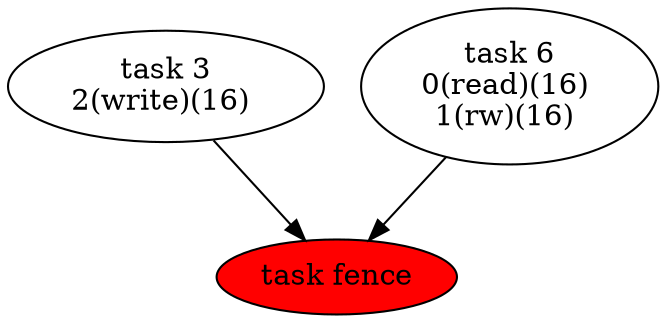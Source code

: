digraph {
"NODE_16" [style="filled" fillcolor="red" label="task fence"]
"NODE_3" -> "NODE_16"
"NODE_6" -> "NODE_16"
"NODE_6" [style="filled" fillcolor="white" label="task 6\n0(read)(16) \n1(rw)(16) "]
"NODE_3" [style="filled" fillcolor="white" label="task 3\n2(write)(16) "]
// Edge   count : 2
// Vertex count : 2
}
